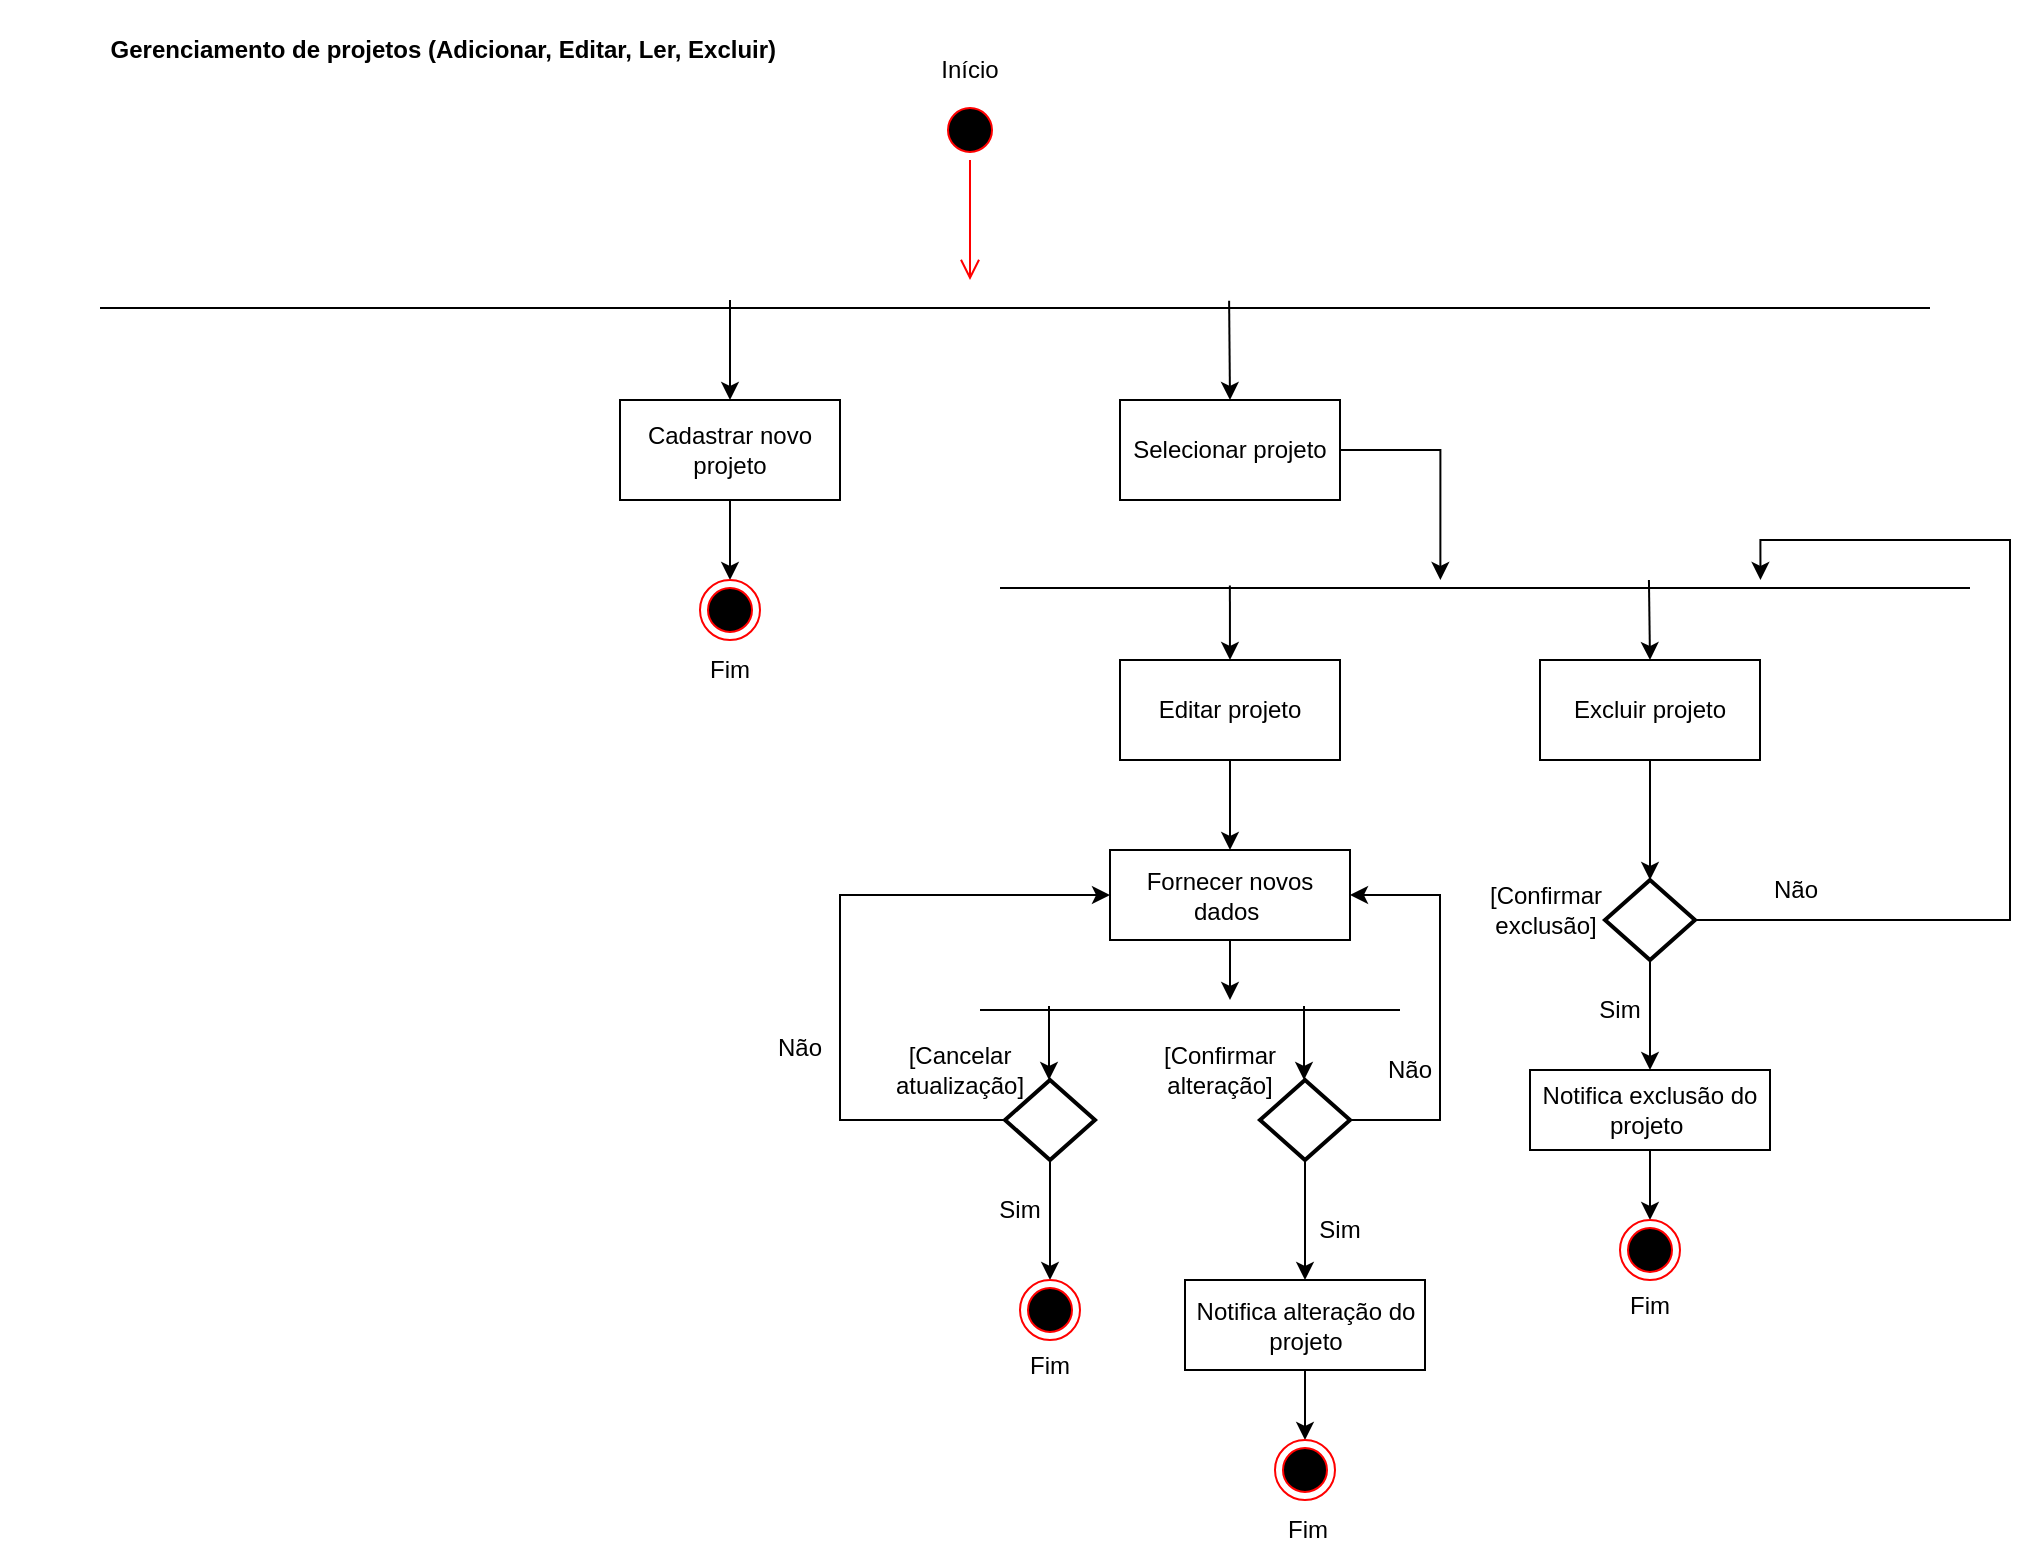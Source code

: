 <mxfile version="21.8.0" type="github">
  <diagram name="Página-1" id="0OrhTxynxeyhdzPTiHgk">
    <mxGraphModel dx="2117" dy="542" grid="1" gridSize="10" guides="1" tooltips="1" connect="1" arrows="1" fold="1" page="1" pageScale="1" pageWidth="827" pageHeight="1169" math="0" shadow="0">
      <root>
        <mxCell id="0" />
        <mxCell id="1" parent="0" />
        <mxCell id="1SbvGJPnJb_08BsddUQM-1" value="&lt;b&gt;&amp;nbsp;Gerenciamento de projetos (Adicionar, Editar, Ler, Excluir)&lt;/b&gt;" style="text;html=1;strokeColor=none;fillColor=none;align=center;verticalAlign=middle;whiteSpace=wrap;rounded=0;" vertex="1" parent="1">
          <mxGeometry x="-240" y="10" width="440" height="50" as="geometry" />
        </mxCell>
        <mxCell id="1SbvGJPnJb_08BsddUQM-2" value="" style="ellipse;html=1;shape=startState;fillColor=#000000;strokeColor=#ff0000;" vertex="1" parent="1">
          <mxGeometry x="230" y="60" width="30" height="30" as="geometry" />
        </mxCell>
        <mxCell id="1SbvGJPnJb_08BsddUQM-3" value="" style="edgeStyle=orthogonalEdgeStyle;html=1;verticalAlign=bottom;endArrow=open;endSize=8;strokeColor=#ff0000;rounded=0;" edge="1" source="1SbvGJPnJb_08BsddUQM-2" parent="1">
          <mxGeometry relative="1" as="geometry">
            <mxPoint x="245" y="150" as="targetPoint" />
          </mxGeometry>
        </mxCell>
        <mxCell id="1SbvGJPnJb_08BsddUQM-86" style="edgeStyle=orthogonalEdgeStyle;rounded=0;orthogonalLoop=1;jettySize=auto;html=1;" edge="1" parent="1" source="1SbvGJPnJb_08BsddUQM-5" target="1SbvGJPnJb_08BsddUQM-84">
          <mxGeometry relative="1" as="geometry" />
        </mxCell>
        <mxCell id="1SbvGJPnJb_08BsddUQM-5" value="Cadastrar novo projeto" style="html=1;whiteSpace=wrap;" vertex="1" parent="1">
          <mxGeometry x="70" y="210" width="110" height="50" as="geometry" />
        </mxCell>
        <mxCell id="1SbvGJPnJb_08BsddUQM-6" value="Editar projeto" style="html=1;whiteSpace=wrap;" vertex="1" parent="1">
          <mxGeometry x="320" y="340" width="110" height="50" as="geometry" />
        </mxCell>
        <mxCell id="1SbvGJPnJb_08BsddUQM-7" value="Selecionar projeto" style="html=1;whiteSpace=wrap;" vertex="1" parent="1">
          <mxGeometry x="320" y="210" width="110" height="50" as="geometry" />
        </mxCell>
        <mxCell id="1SbvGJPnJb_08BsddUQM-8" value="Excluir projeto" style="html=1;whiteSpace=wrap;" vertex="1" parent="1">
          <mxGeometry x="530" y="340" width="110" height="50" as="geometry" />
        </mxCell>
        <mxCell id="1SbvGJPnJb_08BsddUQM-9" value="" style="line;strokeWidth=1;fillColor=none;align=left;verticalAlign=middle;spacingTop=-1;spacingLeft=3;spacingRight=3;rotatable=0;labelPosition=right;points=[];portConstraint=eastwest;strokeColor=inherit;" vertex="1" parent="1">
          <mxGeometry x="-190" y="160" width="915" height="8" as="geometry" />
        </mxCell>
        <mxCell id="1SbvGJPnJb_08BsddUQM-10" value="" style="endArrow=classic;html=1;rounded=0;entryX=0.5;entryY=0;entryDx=0;entryDy=0;" edge="1" parent="1" target="1SbvGJPnJb_08BsddUQM-5">
          <mxGeometry width="50" height="50" relative="1" as="geometry">
            <mxPoint x="125" y="160" as="sourcePoint" />
            <mxPoint x="70" y="230" as="targetPoint" />
          </mxGeometry>
        </mxCell>
        <mxCell id="1SbvGJPnJb_08BsddUQM-12" value="" style="endArrow=classic;html=1;rounded=0;exitX=0.617;exitY=0.05;exitDx=0;exitDy=0;exitPerimeter=0;entryX=0.5;entryY=0;entryDx=0;entryDy=0;" edge="1" parent="1" source="1SbvGJPnJb_08BsddUQM-9" target="1SbvGJPnJb_08BsddUQM-7">
          <mxGeometry width="50" height="50" relative="1" as="geometry">
            <mxPoint x="374.5" y="160" as="sourcePoint" />
            <mxPoint x="375" y="220" as="targetPoint" />
          </mxGeometry>
        </mxCell>
        <mxCell id="1SbvGJPnJb_08BsddUQM-13" value="Início" style="text;html=1;strokeColor=none;fillColor=none;align=center;verticalAlign=middle;whiteSpace=wrap;rounded=0;" vertex="1" parent="1">
          <mxGeometry x="215" y="30" width="60" height="30" as="geometry" />
        </mxCell>
        <mxCell id="1SbvGJPnJb_08BsddUQM-15" value="" style="line;strokeWidth=1;fillColor=none;align=left;verticalAlign=middle;spacingTop=-1;spacingLeft=3;spacingRight=3;rotatable=0;labelPosition=right;points=[];portConstraint=eastwest;strokeColor=inherit;" vertex="1" parent="1">
          <mxGeometry x="260" y="300" width="485" height="8" as="geometry" />
        </mxCell>
        <mxCell id="1SbvGJPnJb_08BsddUQM-18" value="" style="endArrow=classic;html=1;rounded=0;entryX=0.5;entryY=0;entryDx=0;entryDy=0;exitX=0.237;exitY=0.35;exitDx=0;exitDy=0;exitPerimeter=0;" edge="1" parent="1" source="1SbvGJPnJb_08BsddUQM-15" target="1SbvGJPnJb_08BsddUQM-6">
          <mxGeometry width="50" height="50" relative="1" as="geometry">
            <mxPoint x="375" y="310" as="sourcePoint" />
            <mxPoint x="374.5" y="358" as="targetPoint" />
          </mxGeometry>
        </mxCell>
        <mxCell id="1SbvGJPnJb_08BsddUQM-19" value="" style="endArrow=classic;html=1;rounded=0;entryX=0.5;entryY=0;entryDx=0;entryDy=0;exitX=0.669;exitY=0;exitDx=0;exitDy=0;exitPerimeter=0;" edge="1" parent="1" source="1SbvGJPnJb_08BsddUQM-15" target="1SbvGJPnJb_08BsddUQM-8">
          <mxGeometry width="50" height="50" relative="1" as="geometry">
            <mxPoint x="584.5" y="308" as="sourcePoint" />
            <mxPoint x="584.5" y="358" as="targetPoint" />
          </mxGeometry>
        </mxCell>
        <mxCell id="1SbvGJPnJb_08BsddUQM-21" style="edgeStyle=orthogonalEdgeStyle;rounded=0;orthogonalLoop=1;jettySize=auto;html=1;entryX=0.454;entryY=0;entryDx=0;entryDy=0;entryPerimeter=0;exitX=1;exitY=0.5;exitDx=0;exitDy=0;" edge="1" parent="1" source="1SbvGJPnJb_08BsddUQM-7" target="1SbvGJPnJb_08BsddUQM-15">
          <mxGeometry relative="1" as="geometry" />
        </mxCell>
        <mxCell id="1SbvGJPnJb_08BsddUQM-22" value="" style="strokeWidth=2;html=1;shape=mxgraph.flowchart.decision;whiteSpace=wrap;" vertex="1" parent="1">
          <mxGeometry x="562.5" y="450" width="45" height="40" as="geometry" />
        </mxCell>
        <mxCell id="1SbvGJPnJb_08BsddUQM-23" value="[Confirmar exclusão]" style="text;html=1;strokeColor=none;fillColor=none;align=center;verticalAlign=middle;whiteSpace=wrap;rounded=0;" vertex="1" parent="1">
          <mxGeometry x="502.5" y="450" width="60" height="30" as="geometry" />
        </mxCell>
        <mxCell id="1SbvGJPnJb_08BsddUQM-24" style="edgeStyle=orthogonalEdgeStyle;rounded=0;orthogonalLoop=1;jettySize=auto;html=1;entryX=0.5;entryY=0;entryDx=0;entryDy=0;entryPerimeter=0;" edge="1" parent="1" source="1SbvGJPnJb_08BsddUQM-8" target="1SbvGJPnJb_08BsddUQM-22">
          <mxGeometry relative="1" as="geometry" />
        </mxCell>
        <mxCell id="1SbvGJPnJb_08BsddUQM-83" style="edgeStyle=orthogonalEdgeStyle;rounded=0;orthogonalLoop=1;jettySize=auto;html=1;entryX=0.5;entryY=0;entryDx=0;entryDy=0;" edge="1" parent="1" source="1SbvGJPnJb_08BsddUQM-25" target="1SbvGJPnJb_08BsddUQM-81">
          <mxGeometry relative="1" as="geometry" />
        </mxCell>
        <mxCell id="1SbvGJPnJb_08BsddUQM-25" value="Notifica exclusão do projeto&amp;nbsp;" style="rounded=0;whiteSpace=wrap;html=1;" vertex="1" parent="1">
          <mxGeometry x="525" y="545" width="120" height="40" as="geometry" />
        </mxCell>
        <mxCell id="1SbvGJPnJb_08BsddUQM-26" style="edgeStyle=orthogonalEdgeStyle;rounded=0;orthogonalLoop=1;jettySize=auto;html=1;entryX=0.5;entryY=0;entryDx=0;entryDy=0;" edge="1" parent="1" source="1SbvGJPnJb_08BsddUQM-22" target="1SbvGJPnJb_08BsddUQM-25">
          <mxGeometry relative="1" as="geometry" />
        </mxCell>
        <mxCell id="1SbvGJPnJb_08BsddUQM-30" value="Sim" style="text;html=1;strokeColor=none;fillColor=none;align=center;verticalAlign=middle;whiteSpace=wrap;rounded=0;" vertex="1" parent="1">
          <mxGeometry x="540" y="500" width="60" height="30" as="geometry" />
        </mxCell>
        <mxCell id="1SbvGJPnJb_08BsddUQM-32" style="edgeStyle=orthogonalEdgeStyle;rounded=0;orthogonalLoop=1;jettySize=auto;html=1;entryX=0.784;entryY=0;entryDx=0;entryDy=0;entryPerimeter=0;exitX=1;exitY=0.5;exitDx=0;exitDy=0;exitPerimeter=0;" edge="1" parent="1" source="1SbvGJPnJb_08BsddUQM-22" target="1SbvGJPnJb_08BsddUQM-15">
          <mxGeometry relative="1" as="geometry">
            <Array as="points">
              <mxPoint x="765" y="470" />
              <mxPoint x="765" y="280" />
              <mxPoint x="640" y="280" />
            </Array>
          </mxGeometry>
        </mxCell>
        <mxCell id="1SbvGJPnJb_08BsddUQM-33" value="Não" style="text;html=1;strokeColor=none;fillColor=none;align=center;verticalAlign=middle;whiteSpace=wrap;rounded=0;" vertex="1" parent="1">
          <mxGeometry x="627.5" y="440" width="60" height="30" as="geometry" />
        </mxCell>
        <mxCell id="1SbvGJPnJb_08BsddUQM-63" style="edgeStyle=orthogonalEdgeStyle;rounded=0;orthogonalLoop=1;jettySize=auto;html=1;" edge="1" parent="1" source="1SbvGJPnJb_08BsddUQM-35">
          <mxGeometry relative="1" as="geometry">
            <mxPoint x="375" y="510" as="targetPoint" />
          </mxGeometry>
        </mxCell>
        <mxCell id="1SbvGJPnJb_08BsddUQM-35" value="Fornecer novos dados&amp;nbsp;" style="rounded=0;whiteSpace=wrap;html=1;" vertex="1" parent="1">
          <mxGeometry x="315" y="435" width="120" height="45" as="geometry" />
        </mxCell>
        <mxCell id="1SbvGJPnJb_08BsddUQM-36" style="edgeStyle=orthogonalEdgeStyle;rounded=0;orthogonalLoop=1;jettySize=auto;html=1;" edge="1" parent="1" source="1SbvGJPnJb_08BsddUQM-6" target="1SbvGJPnJb_08BsddUQM-35">
          <mxGeometry relative="1" as="geometry" />
        </mxCell>
        <mxCell id="1SbvGJPnJb_08BsddUQM-80" style="edgeStyle=orthogonalEdgeStyle;rounded=0;orthogonalLoop=1;jettySize=auto;html=1;entryX=0.5;entryY=0;entryDx=0;entryDy=0;" edge="1" parent="1" source="1SbvGJPnJb_08BsddUQM-39" target="1SbvGJPnJb_08BsddUQM-78">
          <mxGeometry relative="1" as="geometry" />
        </mxCell>
        <mxCell id="1SbvGJPnJb_08BsddUQM-39" value="Notifica alteração do projeto" style="rounded=0;whiteSpace=wrap;html=1;" vertex="1" parent="1">
          <mxGeometry x="352.5" y="650" width="120" height="45" as="geometry" />
        </mxCell>
        <mxCell id="1SbvGJPnJb_08BsddUQM-71" style="edgeStyle=orthogonalEdgeStyle;rounded=0;orthogonalLoop=1;jettySize=auto;html=1;entryX=0.5;entryY=0;entryDx=0;entryDy=0;" edge="1" parent="1" source="1SbvGJPnJb_08BsddUQM-40" target="1SbvGJPnJb_08BsddUQM-39">
          <mxGeometry relative="1" as="geometry" />
        </mxCell>
        <mxCell id="1SbvGJPnJb_08BsddUQM-72" style="edgeStyle=orthogonalEdgeStyle;rounded=0;orthogonalLoop=1;jettySize=auto;html=1;entryX=1;entryY=0.5;entryDx=0;entryDy=0;" edge="1" parent="1" source="1SbvGJPnJb_08BsddUQM-40" target="1SbvGJPnJb_08BsddUQM-35">
          <mxGeometry relative="1" as="geometry">
            <Array as="points">
              <mxPoint x="480" y="570" />
              <mxPoint x="480" y="458" />
            </Array>
          </mxGeometry>
        </mxCell>
        <mxCell id="1SbvGJPnJb_08BsddUQM-40" value="" style="strokeWidth=2;html=1;shape=mxgraph.flowchart.decision;whiteSpace=wrap;" vertex="1" parent="1">
          <mxGeometry x="390" y="550" width="45" height="40" as="geometry" />
        </mxCell>
        <mxCell id="1SbvGJPnJb_08BsddUQM-43" value="[Confirmar alteração]" style="text;html=1;strokeColor=none;fillColor=none;align=center;verticalAlign=middle;whiteSpace=wrap;rounded=0;" vertex="1" parent="1">
          <mxGeometry x="340" y="530" width="60" height="30" as="geometry" />
        </mxCell>
        <mxCell id="1SbvGJPnJb_08BsddUQM-47" value="Sim" style="text;html=1;strokeColor=none;fillColor=none;align=center;verticalAlign=middle;whiteSpace=wrap;rounded=0;" vertex="1" parent="1">
          <mxGeometry x="400" y="610" width="60" height="30" as="geometry" />
        </mxCell>
        <mxCell id="1SbvGJPnJb_08BsddUQM-68" style="edgeStyle=orthogonalEdgeStyle;rounded=0;orthogonalLoop=1;jettySize=auto;html=1;entryX=0;entryY=0.5;entryDx=0;entryDy=0;" edge="1" parent="1" source="1SbvGJPnJb_08BsddUQM-50" target="1SbvGJPnJb_08BsddUQM-35">
          <mxGeometry relative="1" as="geometry">
            <Array as="points">
              <mxPoint x="180" y="570" />
              <mxPoint x="180" y="458" />
            </Array>
          </mxGeometry>
        </mxCell>
        <mxCell id="1SbvGJPnJb_08BsddUQM-75" style="edgeStyle=orthogonalEdgeStyle;rounded=0;orthogonalLoop=1;jettySize=auto;html=1;" edge="1" parent="1" source="1SbvGJPnJb_08BsddUQM-50" target="1SbvGJPnJb_08BsddUQM-74">
          <mxGeometry relative="1" as="geometry" />
        </mxCell>
        <mxCell id="1SbvGJPnJb_08BsddUQM-50" value="" style="strokeWidth=2;html=1;shape=mxgraph.flowchart.decision;whiteSpace=wrap;" vertex="1" parent="1">
          <mxGeometry x="262.5" y="550" width="45" height="40" as="geometry" />
        </mxCell>
        <mxCell id="1SbvGJPnJb_08BsddUQM-51" value="[Cancelar atualização]" style="text;html=1;strokeColor=none;fillColor=none;align=center;verticalAlign=middle;whiteSpace=wrap;rounded=0;" vertex="1" parent="1">
          <mxGeometry x="210" y="530" width="60" height="30" as="geometry" />
        </mxCell>
        <mxCell id="1SbvGJPnJb_08BsddUQM-58" value="Não" style="text;html=1;strokeColor=none;fillColor=none;align=center;verticalAlign=middle;whiteSpace=wrap;rounded=0;" vertex="1" parent="1">
          <mxGeometry x="130" y="519" width="60" height="30" as="geometry" />
        </mxCell>
        <mxCell id="1SbvGJPnJb_08BsddUQM-60" value="Sim" style="text;html=1;strokeColor=none;fillColor=none;align=center;verticalAlign=middle;whiteSpace=wrap;rounded=0;" vertex="1" parent="1">
          <mxGeometry x="240" y="600" width="60" height="30" as="geometry" />
        </mxCell>
        <mxCell id="1SbvGJPnJb_08BsddUQM-61" value="" style="line;strokeWidth=1;fillColor=none;align=left;verticalAlign=middle;spacingTop=-1;spacingLeft=3;spacingRight=3;rotatable=0;labelPosition=right;points=[];portConstraint=eastwest;strokeColor=inherit;" vertex="1" parent="1">
          <mxGeometry x="250" y="511" width="210" height="8" as="geometry" />
        </mxCell>
        <mxCell id="1SbvGJPnJb_08BsddUQM-66" value="" style="endArrow=classic;html=1;rounded=0;entryX=0.5;entryY=0;entryDx=0;entryDy=0;exitX=0.237;exitY=0.35;exitDx=0;exitDy=0;exitPerimeter=0;" edge="1" parent="1">
          <mxGeometry width="50" height="50" relative="1" as="geometry">
            <mxPoint x="284.5" y="513" as="sourcePoint" />
            <mxPoint x="284.5" y="550" as="targetPoint" />
          </mxGeometry>
        </mxCell>
        <mxCell id="1SbvGJPnJb_08BsddUQM-67" value="" style="endArrow=classic;html=1;rounded=0;entryX=0.5;entryY=0;entryDx=0;entryDy=0;exitX=0.237;exitY=0.35;exitDx=0;exitDy=0;exitPerimeter=0;" edge="1" parent="1">
          <mxGeometry width="50" height="50" relative="1" as="geometry">
            <mxPoint x="412" y="513" as="sourcePoint" />
            <mxPoint x="412" y="550" as="targetPoint" />
          </mxGeometry>
        </mxCell>
        <mxCell id="1SbvGJPnJb_08BsddUQM-73" value="Não" style="text;html=1;strokeColor=none;fillColor=none;align=center;verticalAlign=middle;whiteSpace=wrap;rounded=0;" vertex="1" parent="1">
          <mxGeometry x="435" y="530" width="60" height="30" as="geometry" />
        </mxCell>
        <mxCell id="1SbvGJPnJb_08BsddUQM-74" value="" style="ellipse;html=1;shape=endState;fillColor=#000000;strokeColor=#ff0000;" vertex="1" parent="1">
          <mxGeometry x="270" y="650" width="30" height="30" as="geometry" />
        </mxCell>
        <mxCell id="1SbvGJPnJb_08BsddUQM-76" value="Fim" style="text;html=1;strokeColor=none;fillColor=none;align=center;verticalAlign=middle;whiteSpace=wrap;rounded=0;" vertex="1" parent="1">
          <mxGeometry x="255" y="677.5" width="60" height="30" as="geometry" />
        </mxCell>
        <mxCell id="1SbvGJPnJb_08BsddUQM-78" value="" style="ellipse;html=1;shape=endState;fillColor=#000000;strokeColor=#ff0000;" vertex="1" parent="1">
          <mxGeometry x="397.5" y="730" width="30" height="30" as="geometry" />
        </mxCell>
        <mxCell id="1SbvGJPnJb_08BsddUQM-79" value="Fim" style="text;html=1;strokeColor=none;fillColor=none;align=center;verticalAlign=middle;whiteSpace=wrap;rounded=0;" vertex="1" parent="1">
          <mxGeometry x="384" y="760" width="60" height="30" as="geometry" />
        </mxCell>
        <mxCell id="1SbvGJPnJb_08BsddUQM-81" value="" style="ellipse;html=1;shape=endState;fillColor=#000000;strokeColor=#ff0000;" vertex="1" parent="1">
          <mxGeometry x="570" y="620" width="30" height="30" as="geometry" />
        </mxCell>
        <mxCell id="1SbvGJPnJb_08BsddUQM-82" value="Fim" style="text;html=1;strokeColor=none;fillColor=none;align=center;verticalAlign=middle;whiteSpace=wrap;rounded=0;" vertex="1" parent="1">
          <mxGeometry x="555" y="647.5" width="60" height="30" as="geometry" />
        </mxCell>
        <mxCell id="1SbvGJPnJb_08BsddUQM-84" value="" style="ellipse;html=1;shape=endState;fillColor=#000000;strokeColor=#ff0000;" vertex="1" parent="1">
          <mxGeometry x="110" y="300" width="30" height="30" as="geometry" />
        </mxCell>
        <mxCell id="1SbvGJPnJb_08BsddUQM-85" value="Fim" style="text;html=1;strokeColor=none;fillColor=none;align=center;verticalAlign=middle;whiteSpace=wrap;rounded=0;" vertex="1" parent="1">
          <mxGeometry x="95" y="330" width="60" height="30" as="geometry" />
        </mxCell>
      </root>
    </mxGraphModel>
  </diagram>
</mxfile>
